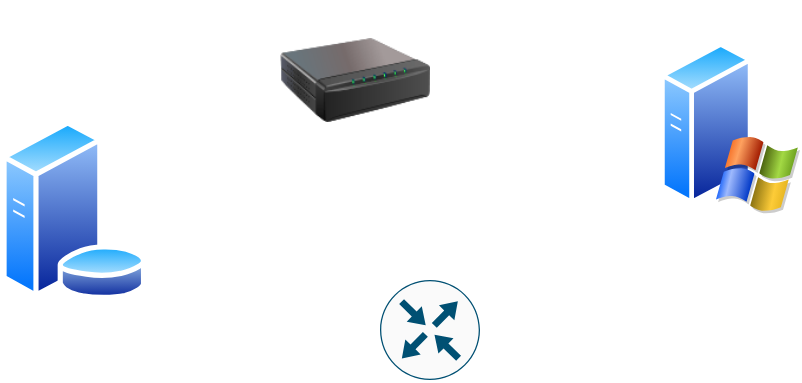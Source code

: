 <mxfile version="15.5.5" type="github">
  <diagram id="EP-S3iL2bJB0XsXoEbt5" name="Page-1">
    <mxGraphModel dx="1038" dy="547" grid="1" gridSize="10" guides="1" tooltips="1" connect="1" arrows="1" fold="1" page="1" pageScale="1" pageWidth="850" pageHeight="1100" math="0" shadow="0">
      <root>
        <mxCell id="0" />
        <mxCell id="1" parent="0" />
        <mxCell id="68LxXG4H3mV1ZYXkKBP9-1" value="" style="sketch=0;points=[[0.5,0,0],[1,0.5,0],[0.5,1,0],[0,0.5,0],[0.145,0.145,0],[0.856,0.145,0],[0.855,0.856,0],[0.145,0.855,0]];verticalLabelPosition=bottom;html=1;verticalAlign=top;aspect=fixed;align=center;pointerEvents=1;shape=mxgraph.cisco19.rect;prIcon=router;fillColor=#FAFAFA;strokeColor=#005073;" vertex="1" parent="1">
          <mxGeometry x="310" y="170" width="50" height="50" as="geometry" />
        </mxCell>
        <mxCell id="68LxXG4H3mV1ZYXkKBP9-2" value="" style="aspect=fixed;perimeter=ellipsePerimeter;html=1;align=center;shadow=0;dashed=0;spacingTop=3;image;image=img/lib/active_directory/database_server.svg;" vertex="1" parent="1">
          <mxGeometry x="120" y="90" width="73.8" height="90" as="geometry" />
        </mxCell>
        <mxCell id="68LxXG4H3mV1ZYXkKBP9-3" value="" style="image;html=1;image=img/lib/clip_art/networking/Print_Server_128x128.png" vertex="1" parent="1">
          <mxGeometry x="260" y="30" width="75" height="80" as="geometry" />
        </mxCell>
        <mxCell id="68LxXG4H3mV1ZYXkKBP9-4" value="" style="aspect=fixed;perimeter=ellipsePerimeter;html=1;align=center;shadow=0;dashed=0;spacingTop=3;image;image=img/lib/active_directory/windows_server_2.svg;" vertex="1" parent="1">
          <mxGeometry x="450" y="50" width="70" height="87.5" as="geometry" />
        </mxCell>
      </root>
    </mxGraphModel>
  </diagram>
</mxfile>
